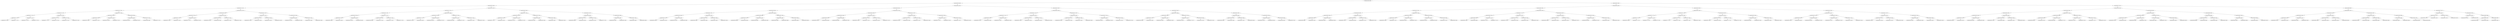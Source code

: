 digraph G{
781389962 [label="Node{data=[5498, 5498]}"]
781389962 -> 887248018
887248018 [label="Node{data=[4939, 4939]}"]
887248018 -> 854788294
854788294 [label="Node{data=[4259, 4259]}"]
854788294 -> 1596693928
1596693928 [label="Node{data=[4072, 4072]}"]
1596693928 -> 1770701191
1770701191 [label="Node{data=[2784, 2784]}"]
1770701191 -> 1340759776
1340759776 [label="Node{data=[2776, 2776]}"]
1340759776 -> 1710607075
1710607075 [label="Node{data=[2772, 2772]}"]
1710607075 -> 1714478376
1714478376 [label="Node{data=[2770, 2770]}"]
1714478376 -> 1493806736
1493806736 [label="Node{data=[2743, 2743]}"]
1714478376 -> 1149892111
1149892111 [label="Node{data=[2771, 2771]}"]
1710607075 -> 266374831
266374831 [label="Node{data=[2774, 2774]}"]
266374831 -> 1876548582
1876548582 [label="Node{data=[2773, 2773]}"]
266374831 -> 2066777507
2066777507 [label="Node{data=[2775, 2775]}"]
1340759776 -> 1879190852
1879190852 [label="Node{data=[2780, 2780]}"]
1879190852 -> 2065453085
2065453085 [label="Node{data=[2778, 2778]}"]
2065453085 -> 1522250355
1522250355 [label="Node{data=[2777, 2777]}"]
2065453085 -> 634988826
634988826 [label="Node{data=[2779, 2779]}"]
1879190852 -> 1146116328
1146116328 [label="Node{data=[2782, 2782]}"]
1146116328 -> 1565881543
1565881543 [label="Node{data=[2781, 2781]}"]
1146116328 -> 1517972788
1517972788 [label="Node{data=[2783, 2783]}"]
1770701191 -> 914824856
914824856 [label="Node{data=[2792, 2792]}"]
914824856 -> 1893107640
1893107640 [label="Node{data=[2788, 2788]}"]
1893107640 -> 106116649
106116649 [label="Node{data=[2786, 2786]}"]
106116649 -> 256501786
256501786 [label="Node{data=[2785, 2785]}"]
106116649 -> 28591285
28591285 [label="Node{data=[2787, 2787]}"]
1893107640 -> 1167849596
1167849596 [label="Node{data=[2790, 2790]}"]
1167849596 -> 1525050520
1525050520 [label="Node{data=[2789, 2789]}"]
1167849596 -> 447694566
447694566 [label="Node{data=[2791, 2791]}"]
914824856 -> 958212330
958212330 [label="Node{data=[3936, 3936]}"]
958212330 -> 601849773
601849773 [label="Node{data=[3900, 3900]}"]
601849773 -> 1253332450
1253332450 [label="Node{data=[2825, 2825]}"]
601849773 -> 718053924
718053924 [label="Node{data=[3907, 3907]}"]
958212330 -> 2059830767
2059830767 [label="Node{data=[4070, 4070]}"]
2059830767 -> 574406413
574406413 [label="Node{data=[4069, 4069]}"]
2059830767 -> 1246754285
1246754285 [label="Node{data=[4071, 4071]}"]
1596693928 -> 98415362
98415362 [label="Node{data=[4243, 4243]}"]
98415362 -> 1266333611
1266333611 [label="Node{data=[4080, 4080]}"]
1266333611 -> 217693470
217693470 [label="Node{data=[4076, 4076]}"]
217693470 -> 967627249
967627249 [label="Node{data=[4074, 4074]}"]
967627249 -> 1367421029
1367421029 [label="Node{data=[4073, 4073]}"]
967627249 -> 1331171857
1331171857 [label="Node{data=[4075, 4075]}"]
217693470 -> 235423657
235423657 [label="Node{data=[4078, 4078]}"]
235423657 -> 1366572224
1366572224 [label="Node{data=[4077, 4077]}"]
235423657 -> 154021011
154021011 [label="Node{data=[4079, 4079]}"]
1266333611 -> 107577149
107577149 [label="Node{data=[4084, 4084]}"]
107577149 -> 1242584406
1242584406 [label="Node{data=[4082, 4082]}"]
1242584406 -> 980607720
980607720 [label="Node{data=[4081, 4081]}"]
1242584406 -> 1111497601
1111497601 [label="Node{data=[4083, 4083]}"]
107577149 -> 253564003
253564003 [label="Node{data=[4241, 4241]}"]
253564003 -> 1206868531
1206868531 [label="Node{data=[4237, 4237]}"]
253564003 -> 1780974980
1780974980 [label="Node{data=[4242, 4242]}"]
98415362 -> 687408978
687408978 [label="Node{data=[4251, 4251]}"]
687408978 -> 1327542306
1327542306 [label="Node{data=[4247, 4247]}"]
1327542306 -> 1923302711
1923302711 [label="Node{data=[4245, 4245]}"]
1923302711 -> 620688706
620688706 [label="Node{data=[4244, 4244]}"]
1923302711 -> 1155380504
1155380504 [label="Node{data=[4246, 4246]}"]
1327542306 -> 238468097
238468097 [label="Node{data=[4249, 4249]}"]
238468097 -> 1716832781
1716832781 [label="Node{data=[4248, 4248]}"]
238468097 -> 894658400
894658400 [label="Node{data=[4250, 4250]}"]
687408978 -> 479162791
479162791 [label="Node{data=[4255, 4255]}"]
479162791 -> 669126787
669126787 [label="Node{data=[4253, 4253]}"]
669126787 -> 1738973904
1738973904 [label="Node{data=[4252, 4252]}"]
669126787 -> 1239462179
1239462179 [label="Node{data=[4254, 4254]}"]
479162791 -> 780526577
780526577 [label="Node{data=[4257, 4257]}"]
780526577 -> 424974506
424974506 [label="Node{data=[4256, 4256]}"]
780526577 -> 1261832562
1261832562 [label="Node{data=[4258, 4258]}"]
854788294 -> 127127710
127127710 [label="Node{data=[4316, 4316]}"]
127127710 -> 109584886
109584886 [label="Node{data=[4275, 4275]}"]
109584886 -> 1000630341
1000630341 [label="Node{data=[4267, 4267]}"]
1000630341 -> 1084394458
1084394458 [label="Node{data=[4263, 4263]}"]
1084394458 -> 1496102000
1496102000 [label="Node{data=[4261, 4261]}"]
1496102000 -> 510441778
510441778 [label="Node{data=[4260, 4260]}"]
1496102000 -> 110238970
110238970 [label="Node{data=[4262, 4262]}"]
1084394458 -> 1379580841
1379580841 [label="Node{data=[4265, 4265]}"]
1379580841 -> 1846086314
1846086314 [label="Node{data=[4264, 4264]}"]
1379580841 -> 366451568
366451568 [label="Node{data=[4266, 4266]}"]
1000630341 -> 53752060
53752060 [label="Node{data=[4271, 4271]}"]
53752060 -> 72623296
72623296 [label="Node{data=[4269, 4269]}"]
72623296 -> 581841594
581841594 [label="Node{data=[4268, 4268]}"]
72623296 -> 193667460
193667460 [label="Node{data=[4270, 4270]}"]
53752060 -> 697975769
697975769 [label="Node{data=[4273, 4273]}"]
697975769 -> 214761486
214761486 [label="Node{data=[4272, 4272]}"]
697975769 -> 1604700367
1604700367 [label="Node{data=[4274, 4274]}"]
109584886 -> 225465790
225465790 [label="Node{data=[4308, 4308]}"]
225465790 -> 1989102402
1989102402 [label="Node{data=[4304, 4304]}"]
1989102402 -> 312928493
312928493 [label="Node{data=[4277, 4277]}"]
312928493 -> 1672788422
1672788422 [label="Node{data=[4276, 4276]}"]
312928493 -> 1818680747
1818680747 [label="Node{data=[4303, 4303]}"]
1989102402 -> 1614761534
1614761534 [label="Node{data=[4306, 4306]}"]
1614761534 -> 1174086484
1174086484 [label="Node{data=[4305, 4305]}"]
1614761534 -> 63428772
63428772 [label="Node{data=[4307, 4307]}"]
225465790 -> 1503057650
1503057650 [label="Node{data=[4312, 4312]}"]
1503057650 -> 1128414528
1128414528 [label="Node{data=[4310, 4310]}"]
1128414528 -> 1597986815
1597986815 [label="Node{data=[4309, 4309]}"]
1128414528 -> 1644213828
1644213828 [label="Node{data=[4311, 4311]}"]
1503057650 -> 223268272
223268272 [label="Node{data=[4314, 4314]}"]
223268272 -> 1605650788
1605650788 [label="Node{data=[4313, 4313]}"]
223268272 -> 2047966658
2047966658 [label="Node{data=[4315, 4315]}"]
127127710 -> 491013714
491013714 [label="Node{data=[4535, 4535]}"]
491013714 -> 1721510663
1721510663 [label="Node{data=[4527, 4527]}"]
1721510663 -> 454992345
454992345 [label="Node{data=[4320, 4320]}"]
454992345 -> 1787830293
1787830293 [label="Node{data=[4318, 4318]}"]
1787830293 -> 1440325059
1440325059 [label="Node{data=[4317, 4317]}"]
1787830293 -> 1377456236
1377456236 [label="Node{data=[4319, 4319]}"]
454992345 -> 1013199775
1013199775 [label="Node{data=[4473, 4473]}"]
1013199775 -> 1470053518
1470053518 [label="Node{data=[4321, 4321]}"]
1013199775 -> 1320260667
1320260667 [label="Node{data=[4475, 4475]}"]
1721510663 -> 1311253681
1311253681 [label="Node{data=[4531, 4531]}"]
1311253681 -> 1397558816
1397558816 [label="Node{data=[4529, 4529]}"]
1397558816 -> 2098738059
2098738059 [label="Node{data=[4528, 4528]}"]
1397558816 -> 1061838943
1061838943 [label="Node{data=[4530, 4530]}"]
1311253681 -> 818464427
818464427 [label="Node{data=[4533, 4533]}"]
818464427 -> 198173340
198173340 [label="Node{data=[4532, 4532]}"]
818464427 -> 938941445
938941445 [label="Node{data=[4534, 4534]}"]
491013714 -> 1540606524
1540606524 [label="Node{data=[4931, 4931]}"]
1540606524 -> 769172083
769172083 [label="Node{data=[4539, 4539]}"]
769172083 -> 1509387862
1509387862 [label="Node{data=[4537, 4537]}"]
1509387862 -> 1450133081
1450133081 [label="Node{data=[4536, 4536]}"]
1509387862 -> 321451138
321451138 [label="Node{data=[4538, 4538]}"]
769172083 -> 2072709038
2072709038 [label="Node{data=[4541, 4541]}"]
2072709038 -> 434918231
434918231 [label="Node{data=[4540, 4540]}"]
2072709038 -> 891130813
891130813 [label="Node{data=[4778, 4778]}"]
1540606524 -> 1640365432
1640365432 [label="Node{data=[4935, 4935]}"]
1640365432 -> 1112551577
1112551577 [label="Node{data=[4933, 4933]}"]
1112551577 -> 970827119
970827119 [label="Node{data=[4932, 4932]}"]
1112551577 -> 1619282322
1619282322 [label="Node{data=[4934, 4934]}"]
1640365432 -> 786716359
786716359 [label="Node{data=[4937, 4937]}"]
786716359 -> 1844674426
1844674426 [label="Node{data=[4936, 4936]}"]
786716359 -> 961628534
961628534 [label="Node{data=[4938, 4938]}"]
887248018 -> 2077970199
2077970199 [label="Node{data=[5320, 5320]}"]
2077970199 -> 2005232837
2005232837 [label="Node{data=[5090, 5090]}"]
2005232837 -> 33281504
33281504 [label="Node{data=[4955, 4955]}"]
33281504 -> 852633168
852633168 [label="Node{data=[4947, 4947]}"]
852633168 -> 324035818
324035818 [label="Node{data=[4943, 4943]}"]
324035818 -> 1332728065
1332728065 [label="Node{data=[4941, 4941]}"]
1332728065 -> 275012057
275012057 [label="Node{data=[4940, 4940]}"]
1332728065 -> 866589987
866589987 [label="Node{data=[4942, 4942]}"]
324035818 -> 599808137
599808137 [label="Node{data=[4945, 4945]}"]
599808137 -> 303456809
303456809 [label="Node{data=[4944, 4944]}"]
599808137 -> 546200355
546200355 [label="Node{data=[4946, 4946]}"]
852633168 -> 734729236
734729236 [label="Node{data=[4951, 4951]}"]
734729236 -> 183371252
183371252 [label="Node{data=[4949, 4949]}"]
183371252 -> 726149546
726149546 [label="Node{data=[4948, 4948]}"]
183371252 -> 2035099811
2035099811 [label="Node{data=[4950, 4950]}"]
734729236 -> 173402154
173402154 [label="Node{data=[4953, 4953]}"]
173402154 -> 1894686001
1894686001 [label="Node{data=[4952, 4952]}"]
173402154 -> 436338687
436338687 [label="Node{data=[4954, 4954]}"]
33281504 -> 177849388
177849388 [label="Node{data=[4963, 4963]}"]
177849388 -> 799570413
799570413 [label="Node{data=[4959, 4959]}"]
799570413 -> 724270652
724270652 [label="Node{data=[4957, 4957]}"]
724270652 -> 1052803745
1052803745 [label="Node{data=[4956, 4956]}"]
724270652 -> 2050791921
2050791921 [label="Node{data=[4958, 4958]}"]
799570413 -> 381149258
381149258 [label="Node{data=[4961, 4961]}"]
381149258 -> 1713223230
1713223230 [label="Node{data=[4960, 4960]}"]
381149258 -> 1559426518
1559426518 [label="Node{data=[4962, 4962]}"]
177849388 -> 1117719720
1117719720 [label="Node{data=[4967, 4967]}"]
1117719720 -> 1795358977
1795358977 [label="Node{data=[4965, 4965]}"]
1795358977 -> 1621419545
1621419545 [label="Node{data=[4964, 4964]}"]
1795358977 -> 733213598
733213598 [label="Node{data=[4966, 4966]}"]
1117719720 -> 301154316
301154316 [label="Node{data=[5088, 5088]}"]
301154316 -> 1653297210
1653297210 [label="Node{data=[4998, 4998]}"]
301154316 -> 626587228
626587228 [label="Node{data=[5089, 5089]}"]
2005232837 -> 298045034
298045034 [label="Node{data=[5132, 5132]}"]
298045034 -> 440082302
440082302 [label="Node{data=[5098, 5098]}"]
440082302 -> 579442307
579442307 [label="Node{data=[5094, 5094]}"]
579442307 -> 1073839768
1073839768 [label="Node{data=[5092, 5092]}"]
1073839768 -> 1337870444
1337870444 [label="Node{data=[5091, 5091]}"]
1073839768 -> 230456842
230456842 [label="Node{data=[5093, 5093]}"]
579442307 -> 1668271280
1668271280 [label="Node{data=[5096, 5096]}"]
1668271280 -> 676436987
676436987 [label="Node{data=[5095, 5095]}"]
1668271280 -> 361843637
361843637 [label="Node{data=[5097, 5097]}"]
440082302 -> 2066950947
2066950947 [label="Node{data=[5128, 5128]}"]
2066950947 -> 1722053305
1722053305 [label="Node{data=[5126, 5126]}"]
1722053305 -> 1116648405
1116648405 [label="Node{data=[5125, 5125]}"]
1722053305 -> 1574798546
1574798546 [label="Node{data=[5127, 5127]}"]
2066950947 -> 1070978681
1070978681 [label="Node{data=[5130, 5130]}"]
1070978681 -> 2057394816
2057394816 [label="Node{data=[5129, 5129]}"]
1070978681 -> 1292262938
1292262938 [label="Node{data=[5131, 5131]}"]
298045034 -> 2085398652
2085398652 [label="Node{data=[5140, 5140]}"]
2085398652 -> 1841029010
1841029010 [label="Node{data=[5136, 5136]}"]
1841029010 -> 499052031
499052031 [label="Node{data=[5134, 5134]}"]
499052031 -> 1656194780
1656194780 [label="Node{data=[5133, 5133]}"]
499052031 -> 2074201534
2074201534 [label="Node{data=[5135, 5135]}"]
1841029010 -> 1221970455
1221970455 [label="Node{data=[5138, 5138]}"]
1221970455 -> 577636327
577636327 [label="Node{data=[5137, 5137]}"]
1221970455 -> 2083644432
2083644432 [label="Node{data=[5139, 5139]}"]
2085398652 -> 159910421
159910421 [label="Node{data=[5316, 5316]}"]
159910421 -> 1877732417
1877732417 [label="Node{data=[5142, 5142]}"]
1877732417 -> 1038651236
1038651236 [label="Node{data=[5141, 5141]}"]
1877732417 -> 1317731757
1317731757 [label="Node{data=[5143, 5143]}"]
159910421 -> 127635147
127635147 [label="Node{data=[5318, 5318]}"]
127635147 -> 925037469
925037469 [label="Node{data=[5317, 5317]}"]
127635147 -> 1321785778
1321785778 [label="Node{data=[5319, 5319]}"]
2077970199 -> 1471558227
1471558227 [label="Node{data=[5445, 5445]}"]
1471558227 -> 201331640
201331640 [label="Node{data=[5429, 5429]}"]
201331640 -> 740206526
740206526 [label="Node{data=[5421, 5421]}"]
740206526 -> 613674694
613674694 [label="Node{data=[5417, 5417]}"]
613674694 -> 1121023149
1121023149 [label="Node{data=[5322, 5322]}"]
1121023149 -> 1321214620
1321214620 [label="Node{data=[5321, 5321]}"]
1121023149 -> 389701549
389701549 [label="Node{data=[5323, 5323]}"]
613674694 -> 753170002
753170002 [label="Node{data=[5419, 5419]}"]
753170002 -> 1708723071
1708723071 [label="Node{data=[5418, 5418]}"]
753170002 -> 708968858
708968858 [label="Node{data=[5420, 5420]}"]
740206526 -> 1874912328
1874912328 [label="Node{data=[5425, 5425]}"]
1874912328 -> 1612269828
1612269828 [label="Node{data=[5423, 5423]}"]
1612269828 -> 1303786635
1303786635 [label="Node{data=[5422, 5422]}"]
1612269828 -> 2000855670
2000855670 [label="Node{data=[5424, 5424]}"]
1874912328 -> 524876402
524876402 [label="Node{data=[5427, 5427]}"]
524876402 -> 900973046
900973046 [label="Node{data=[5426, 5426]}"]
524876402 -> 1230875047
1230875047 [label="Node{data=[5428, 5428]}"]
201331640 -> 737076200
737076200 [label="Node{data=[5437, 5437]}"]
737076200 -> 1932330893
1932330893 [label="Node{data=[5433, 5433]}"]
1932330893 -> 1488639087
1488639087 [label="Node{data=[5431, 5431]}"]
1488639087 -> 2081312334
2081312334 [label="Node{data=[5430, 5430]}"]
1488639087 -> 539169668
539169668 [label="Node{data=[5432, 5432]}"]
1932330893 -> 1000962402
1000962402 [label="Node{data=[5435, 5435]}"]
1000962402 -> 901696468
901696468 [label="Node{data=[5434, 5434]}"]
1000962402 -> 1003261715
1003261715 [label="Node{data=[5436, 5436]}"]
737076200 -> 63636701
63636701 [label="Node{data=[5441, 5441]}"]
63636701 -> 1943609263
1943609263 [label="Node{data=[5439, 5439]}"]
1943609263 -> 821725803
821725803 [label="Node{data=[5438, 5438]}"]
1943609263 -> 1863397232
1863397232 [label="Node{data=[5440, 5440]}"]
63636701 -> 874980259
874980259 [label="Node{data=[5443, 5443]}"]
874980259 -> 255358703
255358703 [label="Node{data=[5442, 5442]}"]
874980259 -> 1802837169
1802837169 [label="Node{data=[5444, 5444]}"]
1471558227 -> 234476544
234476544 [label="Node{data=[5482, 5482]}"]
234476544 -> 5162023
5162023 [label="Node{data=[5453, 5453]}"]
5162023 -> 1284326863
1284326863 [label="Node{data=[5449, 5449]}"]
1284326863 -> 266225787
266225787 [label="Node{data=[5447, 5447]}"]
266225787 -> 1287967828
1287967828 [label="Node{data=[5446, 5446]}"]
266225787 -> 987586071
987586071 [label="Node{data=[5448, 5448]}"]
1284326863 -> 475584446
475584446 [label="Node{data=[5451, 5451]}"]
475584446 -> 1639500254
1639500254 [label="Node{data=[5450, 5450]}"]
475584446 -> 188008393
188008393 [label="Node{data=[5452, 5452]}"]
5162023 -> 1531514206
1531514206 [label="Node{data=[5478, 5478]}"]
1531514206 -> 32949422
32949422 [label="Node{data=[5476, 5476]}"]
32949422 -> 640093047
640093047 [label="Node{data=[5454, 5454]}"]
32949422 -> 192973557
192973557 [label="Node{data=[5477, 5477]}"]
1531514206 -> 414205222
414205222 [label="Node{data=[5480, 5480]}"]
414205222 -> 802435370
802435370 [label="Node{data=[5479, 5479]}"]
414205222 -> 834075412
834075412 [label="Node{data=[5481, 5481]}"]
234476544 -> 1055787253
1055787253 [label="Node{data=[5490, 5490]}"]
1055787253 -> 611185531
611185531 [label="Node{data=[5486, 5486]}"]
611185531 -> 717151165
717151165 [label="Node{data=[5484, 5484]}"]
717151165 -> 743893925
743893925 [label="Node{data=[5483, 5483]}"]
717151165 -> 1647441786
1647441786 [label="Node{data=[5485, 5485]}"]
611185531 -> 688662124
688662124 [label="Node{data=[5488, 5488]}"]
688662124 -> 1974690755
1974690755 [label="Node{data=[5487, 5487]}"]
688662124 -> 1856218387
1856218387 [label="Node{data=[5489, 5489]}"]
1055787253 -> 63178138
63178138 [label="Node{data=[5494, 5494]}"]
63178138 -> 1261661384
1261661384 [label="Node{data=[5492, 5492]}"]
1261661384 -> 628142870
628142870 [label="Node{data=[5491, 5491]}"]
1261661384 -> 1451757974
1451757974 [label="Node{data=[5493, 5493]}"]
63178138 -> 1975727624
1975727624 [label="Node{data=[5496, 5496]}"]
1975727624 -> 625361236
625361236 [label="Node{data=[5495, 5495]}"]
1975727624 -> 93241065
93241065 [label="Node{data=[5497, 5497]}"]
781389962 -> 320605039
320605039 [label="Node{data=[9435, 9435]}"]
320605039 -> 2130906226
2130906226 [label="Node{data=[6246, 6246]}"]
2130906226 -> 1759030823
1759030823 [label="Node{data=[5530, 5530]}"]
1759030823 -> 407976995
407976995 [label="Node{data=[5514, 5514]}"]
407976995 -> 1810172725
1810172725 [label="Node{data=[5506, 5506]}"]
1810172725 -> 216197799
216197799 [label="Node{data=[5502, 5502]}"]
216197799 -> 560383114
560383114 [label="Node{data=[5500, 5500]}"]
560383114 -> 809976993
809976993 [label="Node{data=[5499, 5499]}"]
560383114 -> 1933073727
1933073727 [label="Node{data=[5501, 5501]}"]
216197799 -> 1746150957
1746150957 [label="Node{data=[5504, 5504]}"]
1746150957 -> 2143419697
2143419697 [label="Node{data=[5503, 5503]}"]
1746150957 -> 1974062116
1974062116 [label="Node{data=[5505, 5505]}"]
1810172725 -> 1145677323
1145677323 [label="Node{data=[5510, 5510]}"]
1145677323 -> 228972001
228972001 [label="Node{data=[5508, 5508]}"]
228972001 -> 2105379089
2105379089 [label="Node{data=[5507, 5507]}"]
228972001 -> 1175368310
1175368310 [label="Node{data=[5509, 5509]}"]
1145677323 -> 1342061890
1342061890 [label="Node{data=[5512, 5512]}"]
1342061890 -> 1826091905
1826091905 [label="Node{data=[5511, 5511]}"]
1342061890 -> 2113133067
2113133067 [label="Node{data=[5513, 5513]}"]
407976995 -> 1314740929
1314740929 [label="Node{data=[5522, 5522]}"]
1314740929 -> 1886878309
1886878309 [label="Node{data=[5518, 5518]}"]
1886878309 -> 594531345
594531345 [label="Node{data=[5516, 5516]}"]
594531345 -> 1076847093
1076847093 [label="Node{data=[5515, 5515]}"]
594531345 -> 1686151267
1686151267 [label="Node{data=[5517, 5517]}"]
1886878309 -> 795822788
795822788 [label="Node{data=[5520, 5520]}"]
795822788 -> 1920846948
1920846948 [label="Node{data=[5519, 5519]}"]
795822788 -> 1239821079
1239821079 [label="Node{data=[5521, 5521]}"]
1314740929 -> 679741936
679741936 [label="Node{data=[5526, 5526]}"]
679741936 -> 2103992142
2103992142 [label="Node{data=[5524, 5524]}"]
2103992142 -> 1642771051
1642771051 [label="Node{data=[5523, 5523]}"]
2103992142 -> 430740434
430740434 [label="Node{data=[5525, 5525]}"]
679741936 -> 292536990
292536990 [label="Node{data=[5528, 5528]}"]
292536990 -> 776105426
776105426 [label="Node{data=[5527, 5527]}"]
292536990 -> 437255067
437255067 [label="Node{data=[5529, 5529]}"]
1759030823 -> 1740687627
1740687627 [label="Node{data=[6185, 6185]}"]
1740687627 -> 139762783
139762783 [label="Node{data=[6177, 6177]}"]
139762783 -> 893734010
893734010 [label="Node{data=[5887, 5887]}"]
893734010 -> 1358150250
1358150250 [label="Node{data=[5885, 5885]}"]
1358150250 -> 832219630
832219630 [label="Node{data=[5531, 5531]}"]
1358150250 -> 494956006
494956006 [label="Node{data=[5886, 5886]}"]
893734010 -> 45733040
45733040 [label="Node{data=[6147, 6147]}"]
45733040 -> 1330912871
1330912871 [label="Node{data=[6141, 6141]}"]
45733040 -> 736431034
736431034 [label="Node{data=[6174, 6174]}"]
139762783 -> 890547325
890547325 [label="Node{data=[6181, 6181]}"]
890547325 -> 2042950203
2042950203 [label="Node{data=[6179, 6179]}"]
2042950203 -> 369916994
369916994 [label="Node{data=[6178, 6178]}"]
2042950203 -> 355933666
355933666 [label="Node{data=[6180, 6180]}"]
890547325 -> 89144445
89144445 [label="Node{data=[6183, 6183]}"]
89144445 -> 1532711878
1532711878 [label="Node{data=[6182, 6182]}"]
89144445 -> 784386691
784386691 [label="Node{data=[6184, 6184]}"]
1740687627 -> 53807796
53807796 [label="Node{data=[6238, 6238]}"]
53807796 -> 125992315
125992315 [label="Node{data=[6189, 6189]}"]
125992315 -> 105302830
105302830 [label="Node{data=[6187, 6187]}"]
105302830 -> 779787703
779787703 [label="Node{data=[6186, 6186]}"]
105302830 -> 87118438
87118438 [label="Node{data=[6188, 6188]}"]
125992315 -> 298622494
298622494 [label="Node{data=[6216, 6216]}"]
298622494 -> 560146610
560146610 [label="Node{data=[6204, 6204]}"]
298622494 -> 1527684620
1527684620 [label="Node{data=[6237, 6237]}"]
53807796 -> 1411597673
1411597673 [label="Node{data=[6242, 6242]}"]
1411597673 -> 568991133
568991133 [label="Node{data=[6240, 6240]}"]
568991133 -> 435460010
435460010 [label="Node{data=[6239, 6239]}"]
568991133 -> 916816998
916816998 [label="Node{data=[6241, 6241]}"]
1411597673 -> 2028177366
2028177366 [label="Node{data=[6244, 6244]}"]
2028177366 -> 152337314
152337314 [label="Node{data=[6243, 6243]}"]
2028177366 -> 878765293
878765293 [label="Node{data=[6245, 6245]}"]
2130906226 -> 788316339
788316339 [label="Node{data=[9403, 9403]}"]
788316339 -> 1246052237
1246052237 [label="Node{data=[7653, 7653]}"]
1246052237 -> 1621525516
1621525516 [label="Node{data=[7476, 7476]}"]
1621525516 -> 1397904249
1397904249 [label="Node{data=[7472, 7472]}"]
1397904249 -> 467925240
467925240 [label="Node{data=[7470, 7470]}"]
467925240 -> 2025395550
2025395550 [label="Node{data=[7469, 7469]}"]
467925240 -> 753625249
753625249 [label="Node{data=[7471, 7471]}"]
1397904249 -> 1843609566
1843609566 [label="Node{data=[7474, 7474]}"]
1843609566 -> 1774403234
1774403234 [label="Node{data=[7473, 7473]}"]
1843609566 -> 1507906849
1507906849 [label="Node{data=[7475, 7475]}"]
1621525516 -> 775487708
775487708 [label="Node{data=[7480, 7480]}"]
775487708 -> 1523631882
1523631882 [label="Node{data=[7478, 7478]}"]
1523631882 -> 706139356
706139356 [label="Node{data=[7477, 7477]}"]
1523631882 -> 1971344738
1971344738 [label="Node{data=[7479, 7479]}"]
775487708 -> 333022446
333022446 [label="Node{data=[7482, 7482]}"]
333022446 -> 1340995848
1340995848 [label="Node{data=[7481, 7481]}"]
333022446 -> 1396794397
1396794397 [label="Node{data=[7483, 7483]}"]
1246052237 -> 605884498
605884498 [label="Node{data=[7998, 7998]}"]
605884498 -> 2067533515
2067533515 [label="Node{data=[7684, 7684]}"]
2067533515 -> 1538891037
1538891037 [label="Node{data=[7682, 7682]}"]
1538891037 -> 50359291
50359291 [label="Node{data=[7681, 7681]}"]
1538891037 -> 1339257929
1339257929 [label="Node{data=[7683, 7683]}"]
2067533515 -> 1409442094
1409442094 [label="Node{data=[7729, 7729]}"]
1409442094 -> 1128554438
1128554438 [label="Node{data=[7714, 7714]}"]
1409442094 -> 1125886950
1125886950 [label="Node{data=[7738, 7738]}"]
605884498 -> 398393072
398393072 [label="Node{data=[9232, 9232]}"]
398393072 -> 1349707320
1349707320 [label="Node{data=[9150, 9150]}"]
1349707320 -> 824781215
824781215 [label="Node{data=[8009, 8009]}"]
1349707320 -> 796127431
796127431 [label="Node{data=[9153, 9153]}"]
398393072 -> 1339736743
1339736743 [label="Node{data=[9401, 9401]}"]
1339736743 -> 148815426
148815426 [label="Node{data=[9400, 9400]}"]
1339736743 -> 1891834647
1891834647 [label="Node{data=[9402, 9402]}"]
788316339 -> 1082537984
1082537984 [label="Node{data=[9419, 9419]}"]
1082537984 -> 1498416461
1498416461 [label="Node{data=[9411, 9411]}"]
1498416461 -> 604081291
604081291 [label="Node{data=[9407, 9407]}"]
604081291 -> 1290940607
1290940607 [label="Node{data=[9405, 9405]}"]
1290940607 -> 1036343065
1036343065 [label="Node{data=[9404, 9404]}"]
1290940607 -> 1684428673
1684428673 [label="Node{data=[9406, 9406]}"]
604081291 -> 1277946450
1277946450 [label="Node{data=[9409, 9409]}"]
1277946450 -> 285301920
285301920 [label="Node{data=[9408, 9408]}"]
1277946450 -> 116112390
116112390 [label="Node{data=[9410, 9410]}"]
1498416461 -> 1348937989
1348937989 [label="Node{data=[9415, 9415]}"]
1348937989 -> 1124937761
1124937761 [label="Node{data=[9413, 9413]}"]
1124937761 -> 1492291772
1492291772 [label="Node{data=[9412, 9412]}"]
1124937761 -> 52562984
52562984 [label="Node{data=[9414, 9414]}"]
1348937989 -> 1793335880
1793335880 [label="Node{data=[9417, 9417]}"]
1793335880 -> 1086491405
1086491405 [label="Node{data=[9416, 9416]}"]
1793335880 -> 217679065
217679065 [label="Node{data=[9418, 9418]}"]
1082537984 -> 531204642
531204642 [label="Node{data=[9427, 9427]}"]
531204642 -> 1418993149
1418993149 [label="Node{data=[9423, 9423]}"]
1418993149 -> 5930625
5930625 [label="Node{data=[9421, 9421]}"]
5930625 -> 1078328607
1078328607 [label="Node{data=[9420, 9420]}"]
5930625 -> 334403503
334403503 [label="Node{data=[9422, 9422]}"]
1418993149 -> 1742805978
1742805978 [label="Node{data=[9425, 9425]}"]
1742805978 -> 874303441
874303441 [label="Node{data=[9424, 9424]}"]
1742805978 -> 1541300552
1541300552 [label="Node{data=[9426, 9426]}"]
531204642 -> 1022023283
1022023283 [label="Node{data=[9431, 9431]}"]
1022023283 -> 1404708351
1404708351 [label="Node{data=[9429, 9429]}"]
1404708351 -> 17435166
17435166 [label="Node{data=[9428, 9428]}"]
1404708351 -> 695660374
695660374 [label="Node{data=[9430, 9430]}"]
1022023283 -> 1128660293
1128660293 [label="Node{data=[9433, 9433]}"]
1128660293 -> 1095941391
1095941391 [label="Node{data=[9432, 9432]}"]
1128660293 -> 282658241
282658241 [label="Node{data=[9434, 9434]}"]
320605039 -> 239817939
239817939 [label="Node{data=[9611, 9611]}"]
239817939 -> 1653096330
1653096330 [label="Node{data=[9480, 9480]}"]
1653096330 -> 912677905
912677905 [label="Node{data=[9464, 9464]}"]
912677905 -> 1850322961
1850322961 [label="Node{data=[9456, 9456]}"]
1850322961 -> 980458695
980458695 [label="Node{data=[9452, 9452]}"]
980458695 -> 430411884
430411884 [label="Node{data=[9437, 9437]}"]
430411884 -> 497402269
497402269 [label="Node{data=[9436, 9436]}"]
430411884 -> 1045373696
1045373696 [label="Node{data=[9451, 9451]}"]
980458695 -> 15140522
15140522 [label="Node{data=[9454, 9454]}"]
15140522 -> 635879978
635879978 [label="Node{data=[9453, 9453]}"]
15140522 -> 385635874
385635874 [label="Node{data=[9455, 9455]}"]
1850322961 -> 1366040798
1366040798 [label="Node{data=[9460, 9460]}"]
1366040798 -> 1762049551
1762049551 [label="Node{data=[9458, 9458]}"]
1762049551 -> 2053297815
2053297815 [label="Node{data=[9457, 9457]}"]
1762049551 -> 249283263
249283263 [label="Node{data=[9459, 9459]}"]
1366040798 -> 1040284010
1040284010 [label="Node{data=[9462, 9462]}"]
1040284010 -> 1655397987
1655397987 [label="Node{data=[9461, 9461]}"]
1040284010 -> 244447951
244447951 [label="Node{data=[9463, 9463]}"]
912677905 -> 1586433944
1586433944 [label="Node{data=[9472, 9472]}"]
1586433944 -> 1810953994
1810953994 [label="Node{data=[9468, 9468]}"]
1810953994 -> 1393615953
1393615953 [label="Node{data=[9466, 9466]}"]
1393615953 -> 1389771646
1389771646 [label="Node{data=[9465, 9465]}"]
1393615953 -> 1954745715
1954745715 [label="Node{data=[9467, 9467]}"]
1810953994 -> 405273678
405273678 [label="Node{data=[9470, 9470]}"]
405273678 -> 1279369591
1279369591 [label="Node{data=[9469, 9469]}"]
405273678 -> 800026186
800026186 [label="Node{data=[9471, 9471]}"]
1586433944 -> 1135281753
1135281753 [label="Node{data=[9476, 9476]}"]
1135281753 -> 1682524142
1682524142 [label="Node{data=[9474, 9474]}"]
1682524142 -> 625088521
625088521 [label="Node{data=[9473, 9473]}"]
1682524142 -> 1900806101
1900806101 [label="Node{data=[9475, 9475]}"]
1135281753 -> 1791604331
1791604331 [label="Node{data=[9478, 9478]}"]
1791604331 -> 1150413547
1150413547 [label="Node{data=[9477, 9477]}"]
1791604331 -> 1898324000
1898324000 [label="Node{data=[9479, 9479]}"]
1653096330 -> 1597889670
1597889670 [label="Node{data=[9595, 9595]}"]
1597889670 -> 2027963364
2027963364 [label="Node{data=[9488, 9488]}"]
2027963364 -> 862791841
862791841 [label="Node{data=[9484, 9484]}"]
862791841 -> 1938438604
1938438604 [label="Node{data=[9482, 9482]}"]
1938438604 -> 1122108119
1122108119 [label="Node{data=[9481, 9481]}"]
1938438604 -> 954697228
954697228 [label="Node{data=[9483, 9483]}"]
862791841 -> 1645578641
1645578641 [label="Node{data=[9486, 9486]}"]
1645578641 -> 1081313350
1081313350 [label="Node{data=[9485, 9485]}"]
1645578641 -> 307617317
307617317 [label="Node{data=[9487, 9487]}"]
2027963364 -> 377941381
377941381 [label="Node{data=[9591, 9591]}"]
377941381 -> 1485944773
1485944773 [label="Node{data=[9490, 9490]}"]
1485944773 -> 83637545
83637545 [label="Node{data=[9489, 9489]}"]
1485944773 -> 954492773
954492773 [label="Node{data=[9574, 9574]}"]
377941381 -> 422534969
422534969 [label="Node{data=[9593, 9593]}"]
422534969 -> 1289092166
1289092166 [label="Node{data=[9592, 9592]}"]
422534969 -> 694541704
694541704 [label="Node{data=[9594, 9594]}"]
1597889670 -> 841046158
841046158 [label="Node{data=[9603, 9603]}"]
841046158 -> 1360273252
1360273252 [label="Node{data=[9599, 9599]}"]
1360273252 -> 851508940
851508940 [label="Node{data=[9597, 9597]}"]
851508940 -> 902753409
902753409 [label="Node{data=[9596, 9596]}"]
851508940 -> 219363230
219363230 [label="Node{data=[9598, 9598]}"]
1360273252 -> 2089678439
2089678439 [label="Node{data=[9601, 9601]}"]
2089678439 -> 1234059684
1234059684 [label="Node{data=[9600, 9600]}"]
2089678439 -> 199628528
199628528 [label="Node{data=[9602, 9602]}"]
841046158 -> 526221269
526221269 [label="Node{data=[9607, 9607]}"]
526221269 -> 217091223
217091223 [label="Node{data=[9605, 9605]}"]
217091223 -> 935886796
935886796 [label="Node{data=[9604, 9604]}"]
217091223 -> 211992147
211992147 [label="Node{data=[9606, 9606]}"]
526221269 -> 2029374405
2029374405 [label="Node{data=[9609, 9609]}"]
2029374405 -> 1885959288
1885959288 [label="Node{data=[9608, 9608]}"]
2029374405 -> 69944230
69944230 [label="Node{data=[9610, 9610]}"]
239817939 -> 492971350
492971350 [label="Node{data=[9869, 9869]}"]
492971350 -> 1268743900
1268743900 [label="Node{data=[9627, 9627]}"]
1268743900 -> 1894652259
1894652259 [label="Node{data=[9619, 9619]}"]
1894652259 -> 772166315
772166315 [label="Node{data=[9615, 9615]}"]
772166315 -> 583178920
583178920 [label="Node{data=[9613, 9613]}"]
583178920 -> 312175026
312175026 [label="Node{data=[9612, 9612]}"]
583178920 -> 314462083
314462083 [label="Node{data=[9614, 9614]}"]
772166315 -> 246535285
246535285 [label="Node{data=[9617, 9617]}"]
246535285 -> 948963537
948963537 [label="Node{data=[9616, 9616]}"]
246535285 -> 1905209480
1905209480 [label="Node{data=[9618, 9618]}"]
1894652259 -> 296594285
296594285 [label="Node{data=[9623, 9623]}"]
296594285 -> 297785169
297785169 [label="Node{data=[9621, 9621]}"]
297785169 -> 693211959
693211959 [label="Node{data=[9620, 9620]}"]
297785169 -> 559087077
559087077 [label="Node{data=[9622, 9622]}"]
296594285 -> 1566104673
1566104673 [label="Node{data=[9625, 9625]}"]
1566104673 -> 842173892
842173892 [label="Node{data=[9624, 9624]}"]
1566104673 -> 400517278
400517278 [label="Node{data=[9626, 9626]}"]
1268743900 -> 559153749
559153749 [label="Node{data=[9861, 9861]}"]
559153749 -> 980707786
980707786 [label="Node{data=[9857, 9857]}"]
980707786 -> 479105005
479105005 [label="Node{data=[9855, 9855]}"]
479105005 -> 1895403386
1895403386 [label="Node{data=[9854, 9854]}"]
479105005 -> 1899920794
1899920794 [label="Node{data=[9856, 9856]}"]
980707786 -> 1746759758
1746759758 [label="Node{data=[9859, 9859]}"]
1746759758 -> 8678215
8678215 [label="Node{data=[9858, 9858]}"]
1746759758 -> 1010480754
1010480754 [label="Node{data=[9860, 9860]}"]
559153749 -> 1047187138
1047187138 [label="Node{data=[9865, 9865]}"]
1047187138 -> 1031161409
1031161409 [label="Node{data=[9863, 9863]}"]
1031161409 -> 512478459
512478459 [label="Node{data=[9862, 9862]}"]
1031161409 -> 2011914366
2011914366 [label="Node{data=[9864, 9864]}"]
1047187138 -> 522173599
522173599 [label="Node{data=[9867, 9867]}"]
522173599 -> 282375539
282375539 [label="Node{data=[9866, 9866]}"]
522173599 -> 1350066054
1350066054 [label="Node{data=[9868, 9868]}"]
492971350 -> 2084322663
2084322663 [label="Node{data=[9877, 9877]}"]
2084322663 -> 505777467
505777467 [label="Node{data=[9873, 9873]}"]
505777467 -> 728747169
728747169 [label="Node{data=[9871, 9871]}"]
728747169 -> 972632613
972632613 [label="Node{data=[9870, 9870]}"]
728747169 -> 615774072
615774072 [label="Node{data=[9872, 9872]}"]
505777467 -> 374205056
374205056 [label="Node{data=[9875, 9875]}"]
374205056 -> 1133655596
1133655596 [label="Node{data=[9874, 9874]}"]
374205056 -> 864701537
864701537 [label="Node{data=[9876, 9876]}"]
2084322663 -> 137983327
137983327 [label="Node{data=[9881, 9881]}"]
137983327 -> 1910085426
1910085426 [label="Node{data=[9879, 9879]}"]
1910085426 -> 589884531
589884531 [label="Node{data=[9878, 9878]}"]
1910085426 -> 1117803827
1117803827 [label="Node{data=[9880, 9880]}"]
137983327 -> 24138677
24138677 [label="Node{data=[9885, 9885]}"]
24138677 -> 1017980078
1017980078 [label="Node{data=[9883, 9883]}"]
1017980078 -> 1476533308
1476533308 [label="Node{data=[9882, 9882]}"]
1017980078 -> 416007106
416007106 [label="Node{data=[9884, 9884]}"]
24138677 -> 455464597
455464597 [label="Node{data=[9886, 9886]}"]
455464597 -> 1324878091
1324878091 [label="Node{data=[9887, 9887]}"]
}